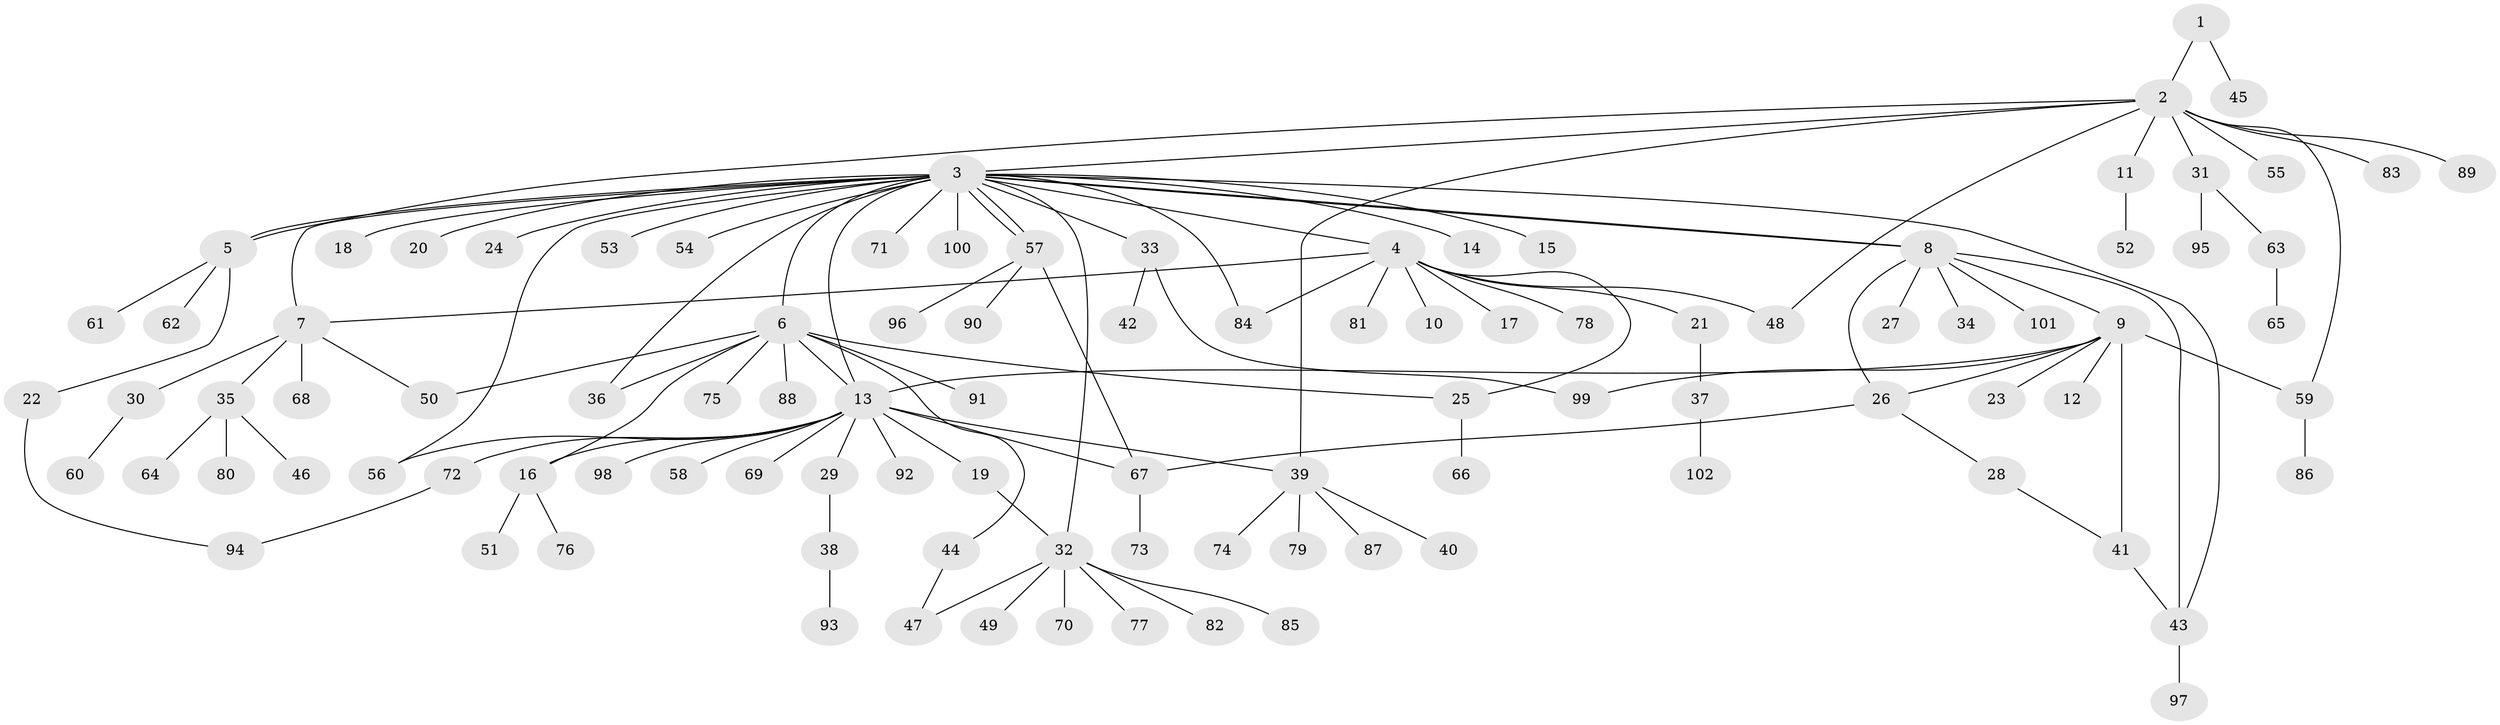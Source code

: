 // coarse degree distribution, {1: 0.45098039215686275, 8: 0.0196078431372549, 13: 0.0196078431372549, 9: 0.0392156862745098, 4: 0.0392156862745098, 6: 0.0392156862745098, 5: 0.058823529411764705, 3: 0.1568627450980392, 2: 0.1568627450980392, 7: 0.0196078431372549}
// Generated by graph-tools (version 1.1) at 2025/50/03/04/25 22:50:42]
// undirected, 102 vertices, 126 edges
graph export_dot {
  node [color=gray90,style=filled];
  1;
  2;
  3;
  4;
  5;
  6;
  7;
  8;
  9;
  10;
  11;
  12;
  13;
  14;
  15;
  16;
  17;
  18;
  19;
  20;
  21;
  22;
  23;
  24;
  25;
  26;
  27;
  28;
  29;
  30;
  31;
  32;
  33;
  34;
  35;
  36;
  37;
  38;
  39;
  40;
  41;
  42;
  43;
  44;
  45;
  46;
  47;
  48;
  49;
  50;
  51;
  52;
  53;
  54;
  55;
  56;
  57;
  58;
  59;
  60;
  61;
  62;
  63;
  64;
  65;
  66;
  67;
  68;
  69;
  70;
  71;
  72;
  73;
  74;
  75;
  76;
  77;
  78;
  79;
  80;
  81;
  82;
  83;
  84;
  85;
  86;
  87;
  88;
  89;
  90;
  91;
  92;
  93;
  94;
  95;
  96;
  97;
  98;
  99;
  100;
  101;
  102;
  1 -- 2;
  1 -- 45;
  2 -- 3;
  2 -- 5;
  2 -- 11;
  2 -- 31;
  2 -- 39;
  2 -- 48;
  2 -- 55;
  2 -- 59;
  2 -- 83;
  2 -- 89;
  3 -- 4;
  3 -- 5;
  3 -- 6;
  3 -- 7;
  3 -- 8;
  3 -- 8;
  3 -- 13;
  3 -- 14;
  3 -- 15;
  3 -- 18;
  3 -- 20;
  3 -- 24;
  3 -- 32;
  3 -- 33;
  3 -- 36;
  3 -- 43;
  3 -- 53;
  3 -- 54;
  3 -- 56;
  3 -- 57;
  3 -- 57;
  3 -- 71;
  3 -- 84;
  3 -- 100;
  4 -- 7;
  4 -- 10;
  4 -- 17;
  4 -- 21;
  4 -- 25;
  4 -- 48;
  4 -- 78;
  4 -- 81;
  4 -- 84;
  5 -- 22;
  5 -- 61;
  5 -- 62;
  6 -- 13;
  6 -- 16;
  6 -- 25;
  6 -- 36;
  6 -- 44;
  6 -- 50;
  6 -- 75;
  6 -- 88;
  6 -- 91;
  7 -- 30;
  7 -- 35;
  7 -- 50;
  7 -- 68;
  8 -- 9;
  8 -- 26;
  8 -- 27;
  8 -- 34;
  8 -- 43;
  8 -- 101;
  9 -- 12;
  9 -- 13;
  9 -- 23;
  9 -- 26;
  9 -- 41;
  9 -- 59;
  9 -- 99;
  11 -- 52;
  13 -- 16;
  13 -- 19;
  13 -- 29;
  13 -- 39;
  13 -- 56;
  13 -- 58;
  13 -- 67;
  13 -- 69;
  13 -- 72;
  13 -- 92;
  13 -- 98;
  16 -- 51;
  16 -- 76;
  19 -- 32;
  21 -- 37;
  22 -- 94;
  25 -- 66;
  26 -- 28;
  26 -- 67;
  28 -- 41;
  29 -- 38;
  30 -- 60;
  31 -- 63;
  31 -- 95;
  32 -- 47;
  32 -- 49;
  32 -- 70;
  32 -- 77;
  32 -- 82;
  32 -- 85;
  33 -- 42;
  33 -- 99;
  35 -- 46;
  35 -- 64;
  35 -- 80;
  37 -- 102;
  38 -- 93;
  39 -- 40;
  39 -- 74;
  39 -- 79;
  39 -- 87;
  41 -- 43;
  43 -- 97;
  44 -- 47;
  57 -- 67;
  57 -- 90;
  57 -- 96;
  59 -- 86;
  63 -- 65;
  67 -- 73;
  72 -- 94;
}
